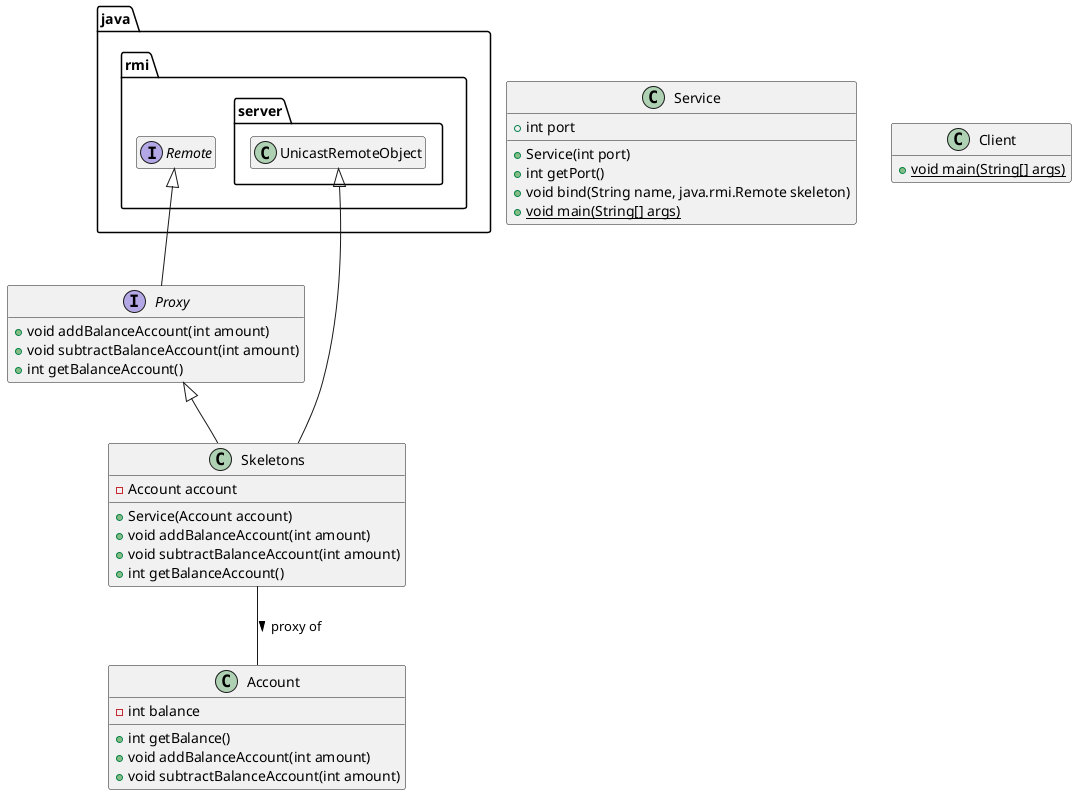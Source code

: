 @startuml example
hide empty members

class Account{
    - int balance
    + int getBalance()
    + void addBalanceAccount(int amount)
    + void subtractBalanceAccount(int amount)
}

interface java.rmi.Remote{
}

interface Proxy{
    + void addBalanceAccount(int amount)
    + void subtractBalanceAccount(int amount)
    + int getBalanceAccount()
}

class Skeletons{
    - Account account

    + Service(Account account)
    + void addBalanceAccount(int amount)
    + void subtractBalanceAccount(int amount)
    + int getBalanceAccount()
}


class Service{
    + int port
    + Service(int port)
    + int getPort()
    + void bind(String name, java.rmi.Remote skeleton)
    + {static} void main(String[] args)
}

class Client{
    + {static} void main(String[] args)
}

java.rmi.Remote <|-- Proxy
Proxy <|-- Skeletons
java.rmi.server.UnicastRemoteObject <|-- Skeletons
Skeletons -- Account: proxy of >


@enduml